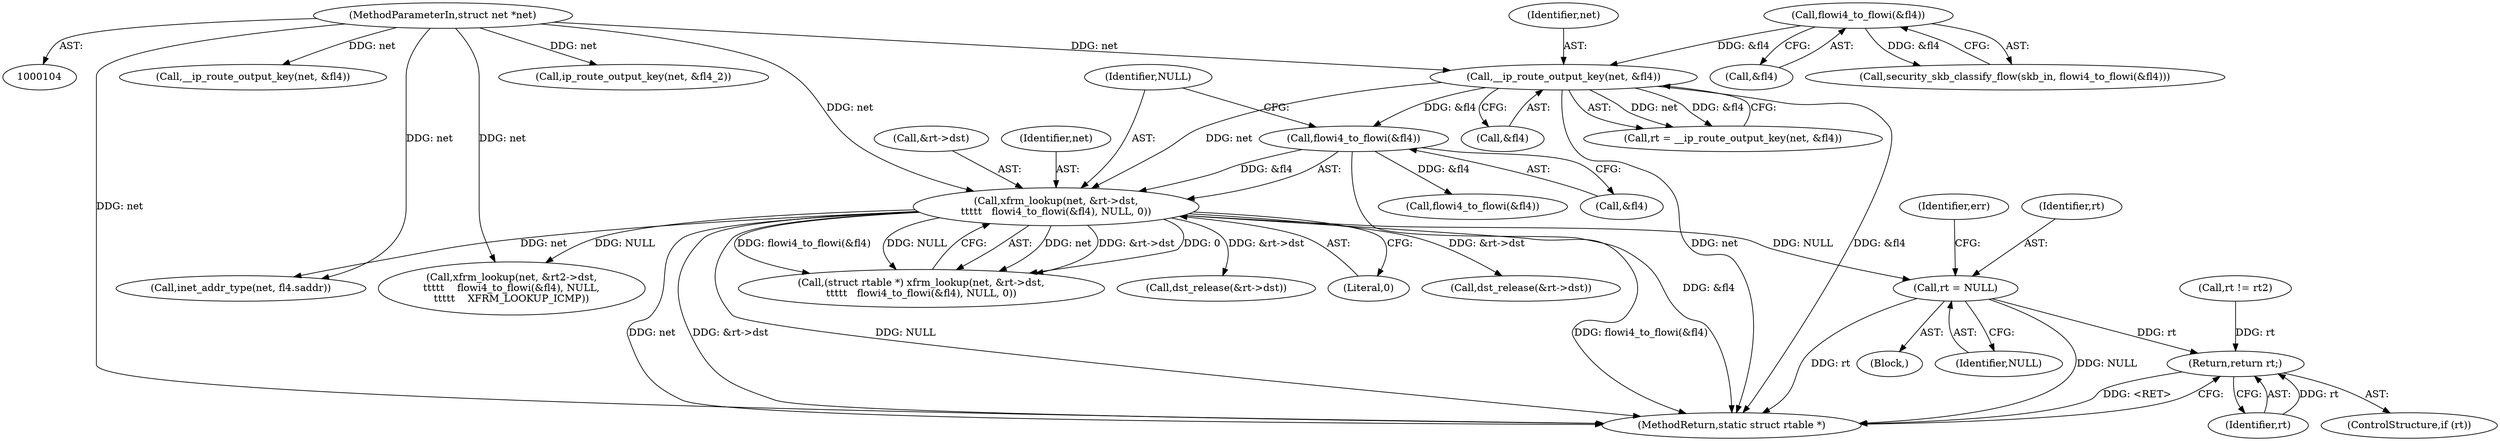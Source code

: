 digraph "0_linux_f6d8bd051c391c1c0458a30b2a7abcd939329259_12@pointer" {
"1000184" [label="(Call,rt = NULL)"];
"1000154" [label="(Call,xfrm_lookup(net, &rt->dst,\n\t\t\t\t\t   flowi4_to_flowi(&fl4), NULL, 0))"];
"1000126" [label="(Call,__ip_route_output_key(net, &fl4))"];
"1000105" [label="(MethodParameterIn,struct net *net)"];
"1000121" [label="(Call,flowi4_to_flowi(&fl4))"];
"1000160" [label="(Call,flowi4_to_flowi(&fl4))"];
"1000345" [label="(Return,return rt;)"];
"1000183" [label="(Block,)"];
"1000185" [label="(Identifier,rt)"];
"1000163" [label="(Identifier,NULL)"];
"1000212" [label="(Call,__ip_route_output_key(net, &fl4))"];
"1000194" [label="(Call,flowi4_to_flowi(&fl4))"];
"1000126" [label="(Call,__ip_route_output_key(net, &fl4))"];
"1000346" [label="(Identifier,rt)"];
"1000122" [label="(Call,&fl4)"];
"1000156" [label="(Call,&rt->dst)"];
"1000326" [label="(Call,dst_release(&rt->dst))"];
"1000155" [label="(Identifier,net)"];
"1000171" [label="(Call,rt != rt2)"];
"1000191" [label="(Identifier,err)"];
"1000105" [label="(MethodParameterIn,struct net *net)"];
"1000121" [label="(Call,flowi4_to_flowi(&fl4))"];
"1000152" [label="(Call,(struct rtable *) xfrm_lookup(net, &rt->dst,\n\t\t\t\t\t   flowi4_to_flowi(&fl4), NULL, 0))"];
"1000308" [label="(Call,dst_release(&rt->dst))"];
"1000154" [label="(Call,xfrm_lookup(net, &rt->dst,\n\t\t\t\t\t   flowi4_to_flowi(&fl4), NULL, 0))"];
"1000161" [label="(Call,&fl4)"];
"1000186" [label="(Identifier,NULL)"];
"1000350" [label="(MethodReturn,static struct rtable *)"];
"1000164" [label="(Literal,0)"];
"1000343" [label="(ControlStructure,if (rt))"];
"1000345" [label="(Return,return rt;)"];
"1000119" [label="(Call,security_skb_classify_flow(skb_in, flowi4_to_flowi(&fl4)))"];
"1000127" [label="(Identifier,net)"];
"1000203" [label="(Call,inet_addr_type(net, fl4.saddr))"];
"1000292" [label="(Call,xfrm_lookup(net, &rt2->dst,\n\t\t\t\t\t    flowi4_to_flowi(&fl4), NULL,\n\t\t\t\t\t    XFRM_LOOKUP_ICMP))"];
"1000128" [label="(Call,&fl4)"];
"1000160" [label="(Call,flowi4_to_flowi(&fl4))"];
"1000236" [label="(Call,ip_route_output_key(net, &fl4_2))"];
"1000124" [label="(Call,rt = __ip_route_output_key(net, &fl4))"];
"1000184" [label="(Call,rt = NULL)"];
"1000184" -> "1000183"  [label="AST: "];
"1000184" -> "1000186"  [label="CFG: "];
"1000185" -> "1000184"  [label="AST: "];
"1000186" -> "1000184"  [label="AST: "];
"1000191" -> "1000184"  [label="CFG: "];
"1000184" -> "1000350"  [label="DDG: rt"];
"1000184" -> "1000350"  [label="DDG: NULL"];
"1000154" -> "1000184"  [label="DDG: NULL"];
"1000184" -> "1000345"  [label="DDG: rt"];
"1000154" -> "1000152"  [label="AST: "];
"1000154" -> "1000164"  [label="CFG: "];
"1000155" -> "1000154"  [label="AST: "];
"1000156" -> "1000154"  [label="AST: "];
"1000160" -> "1000154"  [label="AST: "];
"1000163" -> "1000154"  [label="AST: "];
"1000164" -> "1000154"  [label="AST: "];
"1000152" -> "1000154"  [label="CFG: "];
"1000154" -> "1000350"  [label="DDG: flowi4_to_flowi(&fl4)"];
"1000154" -> "1000350"  [label="DDG: net"];
"1000154" -> "1000350"  [label="DDG: &rt->dst"];
"1000154" -> "1000350"  [label="DDG: NULL"];
"1000154" -> "1000152"  [label="DDG: net"];
"1000154" -> "1000152"  [label="DDG: &rt->dst"];
"1000154" -> "1000152"  [label="DDG: 0"];
"1000154" -> "1000152"  [label="DDG: flowi4_to_flowi(&fl4)"];
"1000154" -> "1000152"  [label="DDG: NULL"];
"1000126" -> "1000154"  [label="DDG: net"];
"1000105" -> "1000154"  [label="DDG: net"];
"1000160" -> "1000154"  [label="DDG: &fl4"];
"1000154" -> "1000203"  [label="DDG: net"];
"1000154" -> "1000292"  [label="DDG: NULL"];
"1000154" -> "1000308"  [label="DDG: &rt->dst"];
"1000154" -> "1000326"  [label="DDG: &rt->dst"];
"1000126" -> "1000124"  [label="AST: "];
"1000126" -> "1000128"  [label="CFG: "];
"1000127" -> "1000126"  [label="AST: "];
"1000128" -> "1000126"  [label="AST: "];
"1000124" -> "1000126"  [label="CFG: "];
"1000126" -> "1000350"  [label="DDG: net"];
"1000126" -> "1000350"  [label="DDG: &fl4"];
"1000126" -> "1000124"  [label="DDG: net"];
"1000126" -> "1000124"  [label="DDG: &fl4"];
"1000105" -> "1000126"  [label="DDG: net"];
"1000121" -> "1000126"  [label="DDG: &fl4"];
"1000126" -> "1000160"  [label="DDG: &fl4"];
"1000105" -> "1000104"  [label="AST: "];
"1000105" -> "1000350"  [label="DDG: net"];
"1000105" -> "1000203"  [label="DDG: net"];
"1000105" -> "1000212"  [label="DDG: net"];
"1000105" -> "1000236"  [label="DDG: net"];
"1000105" -> "1000292"  [label="DDG: net"];
"1000121" -> "1000119"  [label="AST: "];
"1000121" -> "1000122"  [label="CFG: "];
"1000122" -> "1000121"  [label="AST: "];
"1000119" -> "1000121"  [label="CFG: "];
"1000121" -> "1000119"  [label="DDG: &fl4"];
"1000160" -> "1000161"  [label="CFG: "];
"1000161" -> "1000160"  [label="AST: "];
"1000163" -> "1000160"  [label="CFG: "];
"1000160" -> "1000350"  [label="DDG: &fl4"];
"1000160" -> "1000194"  [label="DDG: &fl4"];
"1000345" -> "1000343"  [label="AST: "];
"1000345" -> "1000346"  [label="CFG: "];
"1000346" -> "1000345"  [label="AST: "];
"1000350" -> "1000345"  [label="CFG: "];
"1000345" -> "1000350"  [label="DDG: <RET>"];
"1000346" -> "1000345"  [label="DDG: rt"];
"1000171" -> "1000345"  [label="DDG: rt"];
}
